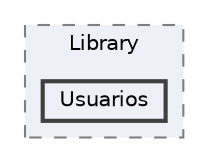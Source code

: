 digraph "/home/snowiemischief/projects/programacion2/pii_2022_2_equipo_21/src/Library/Usuarios"
{
 // INTERACTIVE_SVG=YES
 // LATEX_PDF_SIZE
  bgcolor="transparent";
  edge [fontname=Helvetica,fontsize=10,labelfontname=Helvetica,labelfontsize=10];
  node [fontname=Helvetica,fontsize=10,shape=box,height=0.2,width=0.4];
  compound=true
  subgraph clusterdir_f741251061e5c7c7ed48ab45c3348f11 {
    graph [ bgcolor="#edf0f7", pencolor="grey50", label="Library", fontname=Helvetica,fontsize=10 style="filled,dashed", URL="dir_f741251061e5c7c7ed48ab45c3348f11.html",tooltip=""]
  dir_4d88b21f930827c62b4a9d21c48da663 [label="Usuarios", fillcolor="#edf0f7", color="grey25", style="filled,bold", URL="dir_4d88b21f930827c62b4a9d21c48da663.html",tooltip=""];
  }
}
